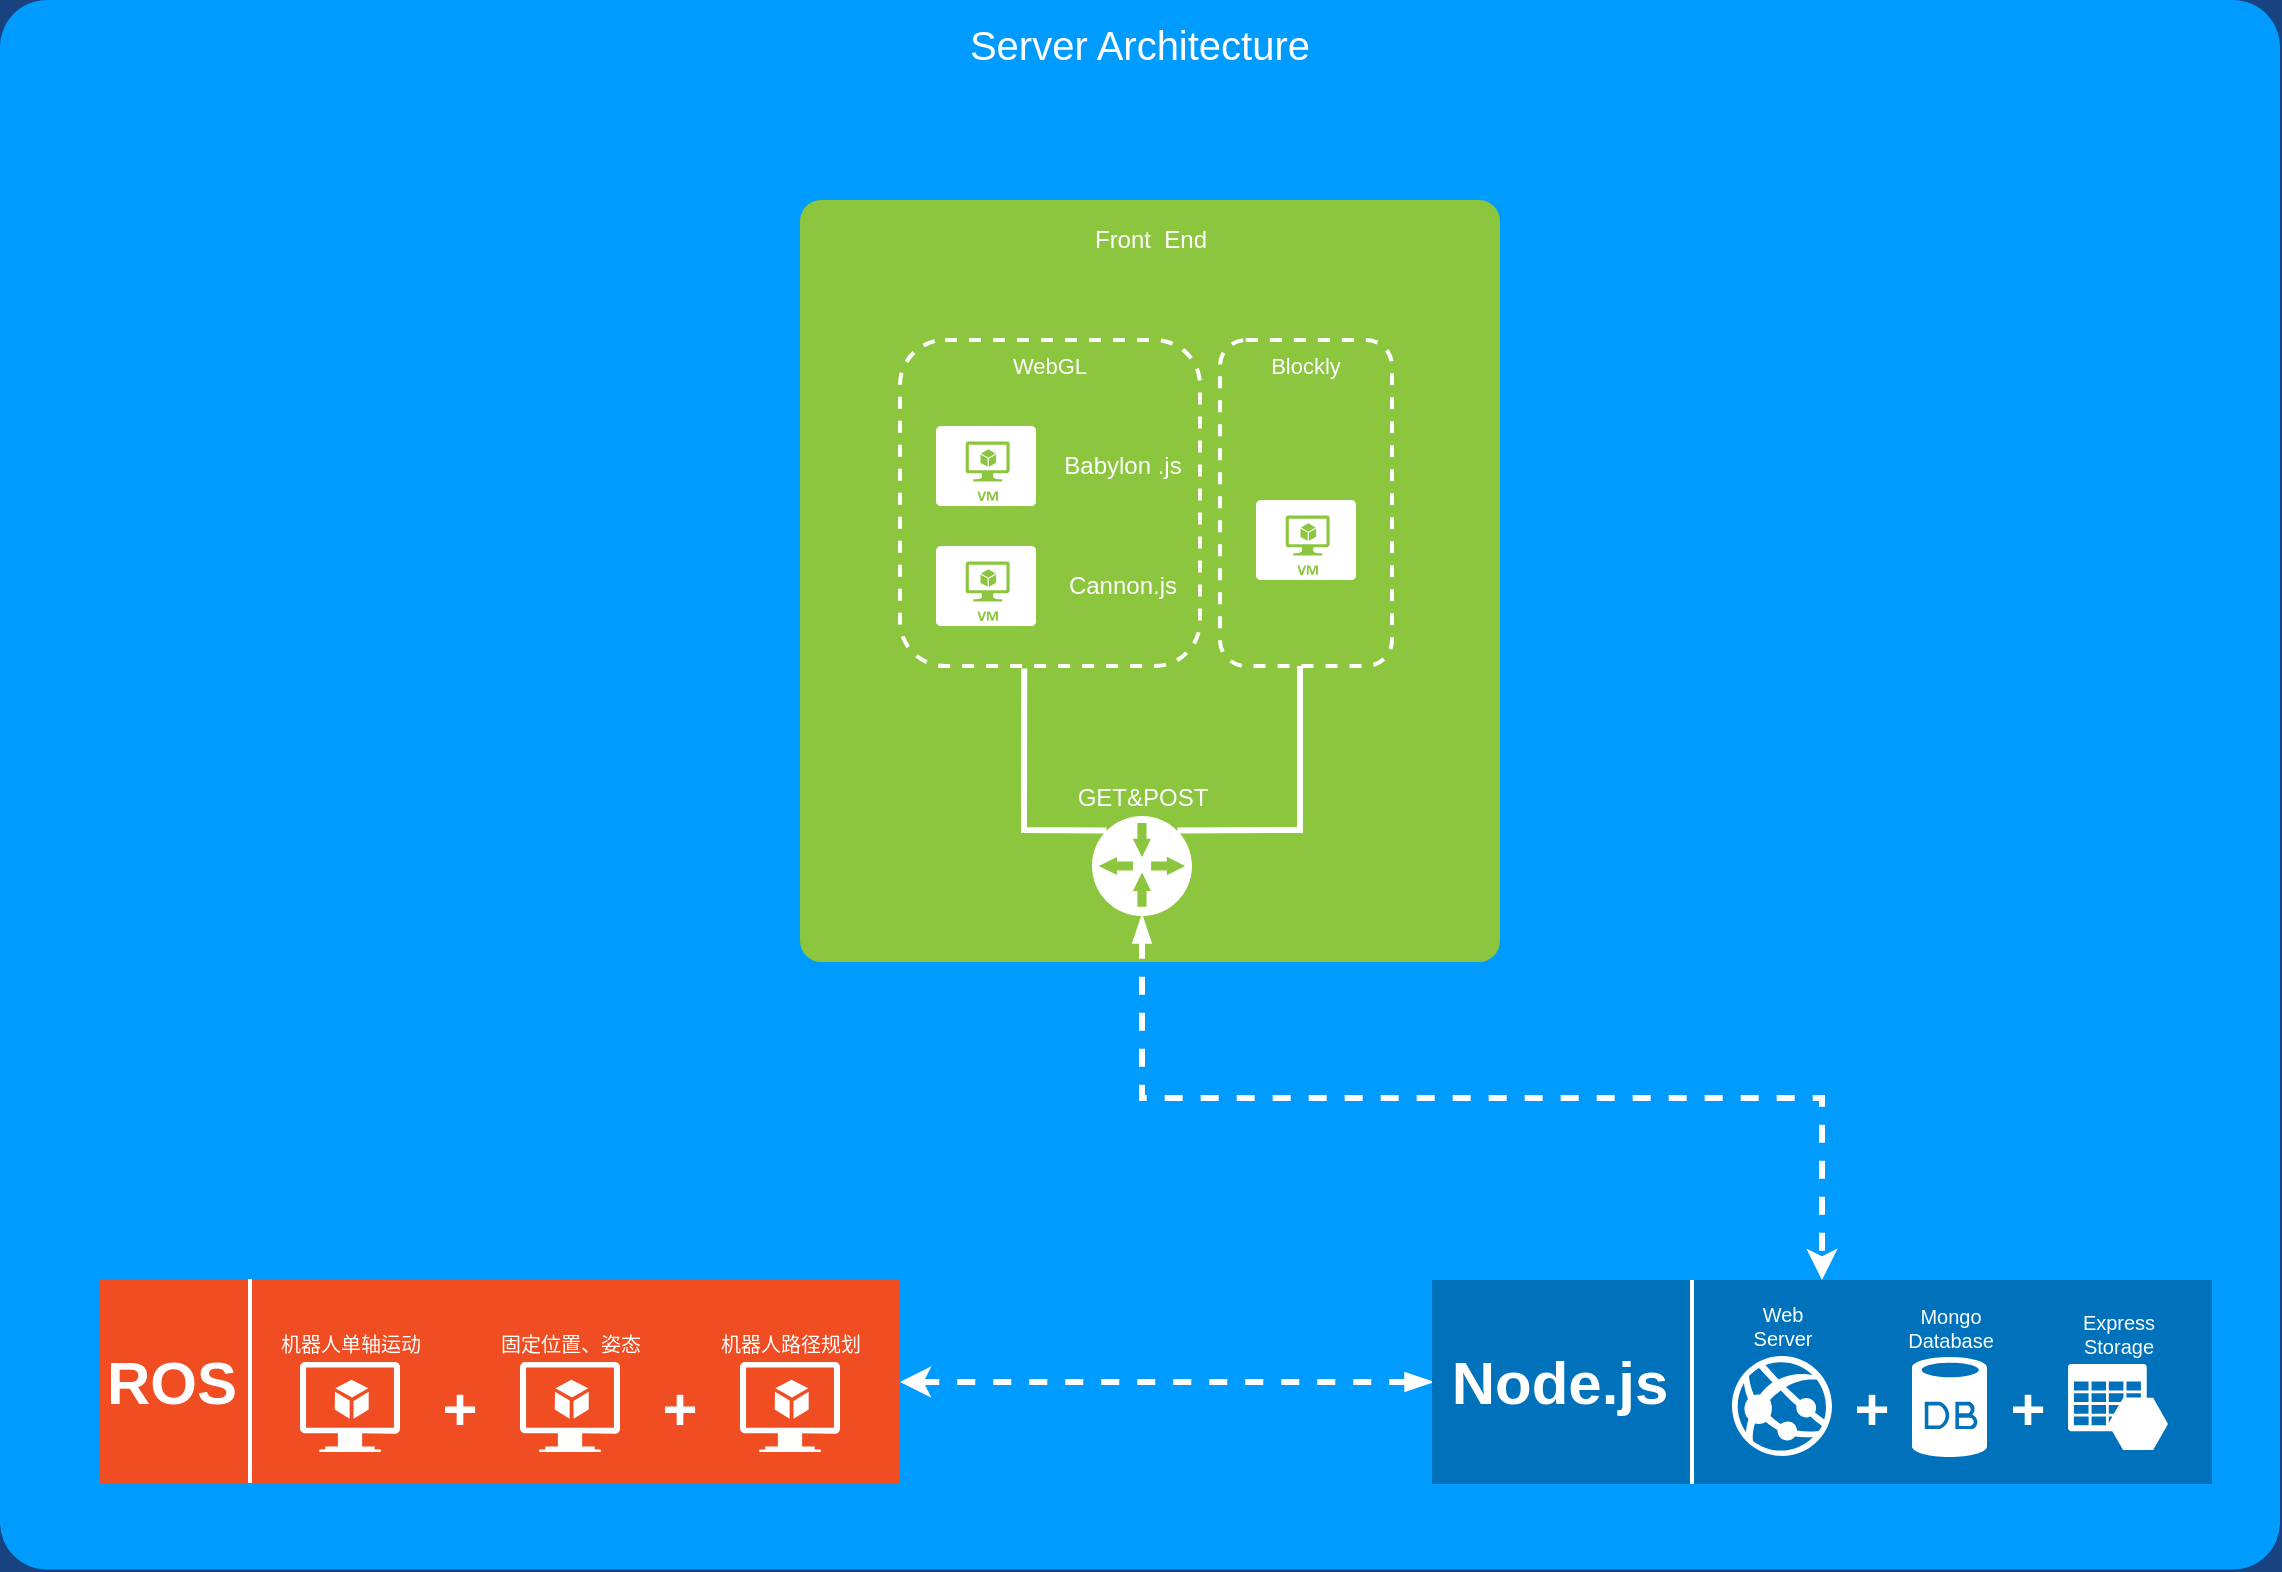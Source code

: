 <mxfile version="14.0.5" type="github">
  <diagram name="Page-1" id="7a6c530e-6e37-e111-ec74-82921da8cc10">
    <mxGraphModel dx="1498" dy="930" grid="1" gridSize="15" guides="1" tooltips="1" connect="1" arrows="1" fold="1" page="1" pageScale="1.5" pageWidth="1169" pageHeight="826" background="#184380" math="0" shadow="0">
      <root>
        <mxCell id="0" style=";html=1;" />
        <mxCell id="1" style=";html=1;" parent="0" />
        <mxCell id="23046e2b9bb16c14-116" value="Server Architecture" style="whiteSpace=wrap;html=1;rounded=1;shadow=0;strokeColor=none;strokeWidth=2;fillColor=#009BFF;fontSize=20;fontColor=#FFFFFF;align=center;arcSize=3;verticalAlign=top;spacingTop=4;" parent="1" vertex="1">
          <mxGeometry x="310" y="350" width="1140" height="784.75" as="geometry" />
        </mxCell>
        <mxCell id="23046e2b9bb16c14-27" value="" style="rounded=1;whiteSpace=wrap;html=1;shadow=0;strokeWidth=2;fillColor=#8BC63E;fontSize=12;fontColor=#000000;align=center;strokeColor=none;arcSize=3;" parent="1" vertex="1">
          <mxGeometry x="710" y="450" width="350" height="381" as="geometry" />
        </mxCell>
        <mxCell id="23046e2b9bb16c14-54" value="WebGL" style="rounded=1;whiteSpace=wrap;html=1;shadow=0;strokeWidth=2;fillColor=none;fontSize=11;fontColor=#FFFFFF;align=center;strokeColor=#FFFFFF;dashed=1;verticalAlign=top;" parent="1" vertex="1">
          <mxGeometry x="760" y="520" width="150" height="163" as="geometry" />
        </mxCell>
        <mxCell id="23046e2b9bb16c14-73" style="html=1;startArrow=none;startFill=0;startSize=10;endArrow=none;endFill=0;endSize=10;strokeWidth=3;fontSize=11;fontColor=#FFFFFF;strokeColor=#FFFFFF;rounded=0;entryX=0.414;entryY=1.008;entryDx=0;entryDy=0;exitX=0.145;exitY=0.145;exitDx=0;exitDy=0;exitPerimeter=0;entryPerimeter=0;" parent="1" source="24964f25f45c63f1-5" target="23046e2b9bb16c14-54" edge="1">
          <mxGeometry relative="1" as="geometry">
            <mxPoint x="781.0" y="686" as="targetPoint" />
            <Array as="points">
              <mxPoint x="822" y="765" />
            </Array>
          </mxGeometry>
        </mxCell>
        <mxCell id="9K7WFx4v5aUW1t7_4o5F-32" style="edgeStyle=orthogonalEdgeStyle;rounded=0;orthogonalLoop=1;jettySize=auto;html=1;exitX=0.5;exitY=1;exitDx=0;exitDy=0;exitPerimeter=0;dashed=1;startArrow=blockThin;startFill=1;strokeColor=#FFFFFF;strokeWidth=3;fontColor=#FFFFFF;" edge="1" parent="1" source="24964f25f45c63f1-5" target="23046e2b9bb16c14-86">
          <mxGeometry relative="1" as="geometry" />
        </mxCell>
        <mxCell id="24964f25f45c63f1-5" value="GET&amp;amp;POST" style="shadow=0;dashed=0;html=1;strokeColor=none;shape=mxgraph.mscae.enterprise.gateway;fillColor=#FFFFFF;rounded=0;fontSize=12;fontColor=#FFFFFF;align=center;labelPosition=center;verticalLabelPosition=top;verticalAlign=bottom;" parent="1" vertex="1">
          <mxGeometry x="856" y="758" width="50" height="50" as="geometry" />
        </mxCell>
        <mxCell id="23046e2b9bb16c14-29" value="" style="verticalLabelPosition=bottom;html=1;verticalAlign=top;strokeColor=none;fillColor=#FFFFFF;shape=mxgraph.azure.virtual_machine;rounded=1;shadow=0;fontSize=12;fontColor=#000000;align=center;" parent="1" vertex="1">
          <mxGeometry x="778" y="563" width="50" height="40" as="geometry" />
        </mxCell>
        <mxCell id="23046e2b9bb16c14-31" value="" style="verticalLabelPosition=bottom;html=1;verticalAlign=top;strokeColor=none;fillColor=#FFFFFF;shape=mxgraph.azure.virtual_machine;rounded=1;shadow=0;fontSize=12;fontColor=#000000;align=center;" parent="1" vertex="1">
          <mxGeometry x="778" y="623" width="50" height="40" as="geometry" />
        </mxCell>
        <mxCell id="23046e2b9bb16c14-84" value="" style="rounded=0;whiteSpace=wrap;html=1;shadow=0;strokeWidth=2;fillColor=#F04D22;fontSize=12;fontColor=#FFFFFF;align=center;strokeColor=none;arcSize=6;verticalAlign=top;" parent="1" vertex="1">
          <mxGeometry x="360" y="990" width="400" height="102" as="geometry" />
        </mxCell>
        <mxCell id="9K7WFx4v5aUW1t7_4o5F-31" style="edgeStyle=orthogonalEdgeStyle;rounded=0;orthogonalLoop=1;jettySize=auto;html=1;exitX=0;exitY=0.5;exitDx=0;exitDy=0;entryX=1;entryY=0.5;entryDx=0;entryDy=0;dashed=1;startArrow=blockThin;startFill=1;strokeColor=#FFFFFF;strokeWidth=3;fontColor=#FFFFFF;" edge="1" parent="1" source="23046e2b9bb16c14-86" target="23046e2b9bb16c14-84">
          <mxGeometry relative="1" as="geometry" />
        </mxCell>
        <mxCell id="23046e2b9bb16c14-86" value="" style="rounded=0;whiteSpace=wrap;html=1;shadow=0;strokeWidth=2;fillColor=#0072BC;fontSize=12;fontColor=#FFFFFF;align=center;strokeColor=none;arcSize=3;verticalAlign=top;" parent="1" vertex="1">
          <mxGeometry x="1026" y="990" width="390" height="102" as="geometry" />
        </mxCell>
        <mxCell id="23046e2b9bb16c14-88" value="ROS" style="text;html=1;strokeColor=none;fillColor=none;align=center;verticalAlign=middle;whiteSpace=wrap;rounded=1;shadow=0;fontSize=30;fontColor=#FFFFFF;fontStyle=1" parent="1" vertex="1">
          <mxGeometry x="376" y="1023" width="40" height="35" as="geometry" />
        </mxCell>
        <mxCell id="23046e2b9bb16c14-89" value="Node.js" style="text;html=1;strokeColor=none;fillColor=none;align=center;verticalAlign=middle;whiteSpace=wrap;rounded=1;shadow=0;fontSize=30;fontColor=#FFFFFF;fontStyle=1" parent="1" vertex="1">
          <mxGeometry x="1070" y="1023" width="40" height="35" as="geometry" />
        </mxCell>
        <mxCell id="23046e2b9bb16c14-99" value="+" style="text;html=1;strokeColor=none;fillColor=none;align=center;verticalAlign=middle;whiteSpace=wrap;rounded=1;shadow=0;fontSize=30;fontColor=#FFFFFF;fontStyle=1" parent="1" vertex="1">
          <mxGeometry x="520" y="1036" width="40" height="35" as="geometry" />
        </mxCell>
        <mxCell id="23046e2b9bb16c14-100" value="+" style="text;html=1;strokeColor=none;fillColor=none;align=center;verticalAlign=middle;whiteSpace=wrap;rounded=1;shadow=0;fontSize=30;fontColor=#FFFFFF;fontStyle=1" parent="1" vertex="1">
          <mxGeometry x="630" y="1036" width="40" height="35" as="geometry" />
        </mxCell>
        <mxCell id="23046e2b9bb16c14-104" value="" style="line;strokeWidth=2;direction=south;html=1;rounded=0;shadow=0;fillColor=none;fontSize=30;fontColor=#FFFFFF;align=center;strokeColor=#FFFFFF;" parent="1" vertex="1">
          <mxGeometry x="430" y="989.5" width="10" height="102" as="geometry" />
        </mxCell>
        <mxCell id="23046e2b9bb16c14-105" value="" style="line;strokeWidth=2;direction=south;html=1;rounded=0;shadow=0;fillColor=none;fontSize=30;fontColor=#FFFFFF;align=center;strokeColor=#FFFFFF;" parent="1" vertex="1">
          <mxGeometry x="1151" y="990" width="10" height="102" as="geometry" />
        </mxCell>
        <mxCell id="23046e2b9bb16c14-107" value="&lt;div&gt;Web&lt;/div&gt;&lt;div&gt;&lt;span&gt;Server&lt;/span&gt;&lt;/div&gt;" style="verticalLabelPosition=top;html=1;verticalAlign=bottom;strokeColor=none;fillColor=#FFFFFF;shape=mxgraph.azure.azure_website;rounded=0;shadow=0;fontSize=10;fontColor=#FFFFFF;align=center;labelPosition=center;" parent="1" vertex="1">
          <mxGeometry x="1176" y="1028" width="50" height="50" as="geometry" />
        </mxCell>
        <mxCell id="23046e2b9bb16c14-108" value="+" style="text;html=1;strokeColor=none;fillColor=none;align=center;verticalAlign=middle;whiteSpace=wrap;rounded=1;shadow=0;fontSize=30;fontColor=#FFFFFF;fontStyle=1" parent="1" vertex="1">
          <mxGeometry x="1226" y="1036" width="40" height="35" as="geometry" />
        </mxCell>
        <mxCell id="23046e2b9bb16c14-110" value="+" style="text;html=1;strokeColor=none;fillColor=none;align=center;verticalAlign=middle;whiteSpace=wrap;rounded=1;shadow=0;fontSize=30;fontColor=#FFFFFF;fontStyle=1" parent="1" vertex="1">
          <mxGeometry x="1304" y="1036" width="40" height="35" as="geometry" />
        </mxCell>
        <mxCell id="23046e2b9bb16c14-111" value="Express&lt;div&gt;Storage&lt;/div&gt;" style="shadow=0;html=1;strokeColor=none;labelPosition=center;verticalLabelPosition=top;verticalAlign=bottom;shape=mxgraph.mscae.cloud.azure_storage;fillColor=#FFFFFF;rounded=0;fontSize=10;fontColor=#FFFFFF;align=center;" parent="1" vertex="1">
          <mxGeometry x="1344" y="1032" width="50" height="43" as="geometry" />
        </mxCell>
        <mxCell id="9K7WFx4v5aUW1t7_4o5F-8" value="固定位置、姿态" style="shadow=0;html=1;strokeColor=none;fillColor=#FFFFFF;labelPosition=center;verticalLabelPosition=top;verticalAlign=bottom;shape=mxgraph.azure.virtual_machine_feature;rounded=0;fontSize=10;fontColor=#FFFFFF;align=center;" vertex="1" parent="1">
          <mxGeometry x="570" y="1031" width="50" height="45" as="geometry" />
        </mxCell>
        <mxCell id="9K7WFx4v5aUW1t7_4o5F-9" value="机器人单轴运动" style="shadow=0;html=1;strokeColor=none;fillColor=#FFFFFF;labelPosition=center;verticalLabelPosition=top;verticalAlign=bottom;shape=mxgraph.azure.virtual_machine_feature;rounded=0;fontSize=10;fontColor=#FFFFFF;align=center;" vertex="1" parent="1">
          <mxGeometry x="460" y="1031" width="50" height="45" as="geometry" />
        </mxCell>
        <mxCell id="9K7WFx4v5aUW1t7_4o5F-10" value="机器人路径规划" style="shadow=0;html=1;strokeColor=none;fillColor=#FFFFFF;labelPosition=center;verticalLabelPosition=top;verticalAlign=bottom;shape=mxgraph.azure.virtual_machine_feature;rounded=0;fontSize=10;fontColor=#FFFFFF;align=center;" vertex="1" parent="1">
          <mxGeometry x="680" y="1031" width="50" height="45" as="geometry" />
        </mxCell>
        <mxCell id="9K7WFx4v5aUW1t7_4o5F-23" style="html=1;startArrow=none;startFill=0;startSize=10;endArrow=none;endFill=0;endSize=10;strokeWidth=3;fontSize=11;fontColor=#FFFFFF;strokeColor=#FFFFFF;rounded=0;entryX=0.5;entryY=1;entryDx=0;entryDy=0;exitX=0.855;exitY=0.145;exitDx=0;exitDy=0;exitPerimeter=0;" edge="1" parent="1" source="24964f25f45c63f1-5">
          <mxGeometry relative="1" as="geometry">
            <mxPoint x="1020.25" y="765.25" as="sourcePoint" />
            <mxPoint x="960" y="683" as="targetPoint" />
            <Array as="points">
              <mxPoint x="960" y="765" />
            </Array>
          </mxGeometry>
        </mxCell>
        <mxCell id="9K7WFx4v5aUW1t7_4o5F-24" value="Blockly" style="rounded=1;whiteSpace=wrap;html=1;shadow=0;strokeWidth=2;fillColor=none;fontSize=11;fontColor=#FFFFFF;align=center;strokeColor=#FFFFFF;dashed=1;verticalAlign=top;" vertex="1" parent="1">
          <mxGeometry x="920" y="520" width="86" height="163" as="geometry" />
        </mxCell>
        <mxCell id="9K7WFx4v5aUW1t7_4o5F-25" value="" style="verticalLabelPosition=bottom;html=1;verticalAlign=top;strokeColor=none;fillColor=#FFFFFF;shape=mxgraph.azure.virtual_machine;rounded=1;shadow=0;fontSize=12;fontColor=#000000;align=center;" vertex="1" parent="1">
          <mxGeometry x="938" y="600" width="50" height="40" as="geometry" />
        </mxCell>
        <mxCell id="9K7WFx4v5aUW1t7_4o5F-27" value="Front&amp;nbsp; End" style="text;html=1;strokeColor=none;fillColor=none;align=center;verticalAlign=middle;whiteSpace=wrap;rounded=0;fontColor=#FFFFFF;" vertex="1" parent="1">
          <mxGeometry x="850.5" y="460" width="69" height="20" as="geometry" />
        </mxCell>
        <mxCell id="9K7WFx4v5aUW1t7_4o5F-33" value="Babylon .js" style="text;html=1;strokeColor=none;fillColor=none;align=center;verticalAlign=middle;whiteSpace=wrap;rounded=0;fontColor=#FFFFFF;" vertex="1" parent="1">
          <mxGeometry x="837" y="573" width="69" height="20" as="geometry" />
        </mxCell>
        <mxCell id="9K7WFx4v5aUW1t7_4o5F-34" value="Cannon.js" style="text;html=1;strokeColor=none;fillColor=none;align=center;verticalAlign=middle;whiteSpace=wrap;rounded=0;fontColor=#FFFFFF;" vertex="1" parent="1">
          <mxGeometry x="837" y="633" width="69" height="20" as="geometry" />
        </mxCell>
        <mxCell id="9K7WFx4v5aUW1t7_4o5F-36" value="Mongo&lt;br&gt;Database" style="verticalLabelPosition=top;html=1;verticalAlign=bottom;align=center;strokeColor=none;shape=mxgraph.azure.database;fontColor=#FFFFFF;fillColor=#FFFFFF;rounded=0;shadow=0;fontSize=10;labelPosition=center;" vertex="1" parent="1">
          <mxGeometry x="1266" y="1028.5" width="37.5" height="50" as="geometry" />
        </mxCell>
      </root>
    </mxGraphModel>
  </diagram>
</mxfile>
